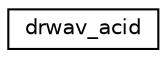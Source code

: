 digraph "Graphical Class Hierarchy"
{
 // LATEX_PDF_SIZE
  edge [fontname="Helvetica",fontsize="10",labelfontname="Helvetica",labelfontsize="10"];
  node [fontname="Helvetica",fontsize="10",shape=record];
  rankdir="LR";
  Node0 [label="drwav_acid",height=0.2,width=0.4,color="black", fillcolor="white", style="filled",URL="$structdrwav__acid.html",tooltip=" "];
}
